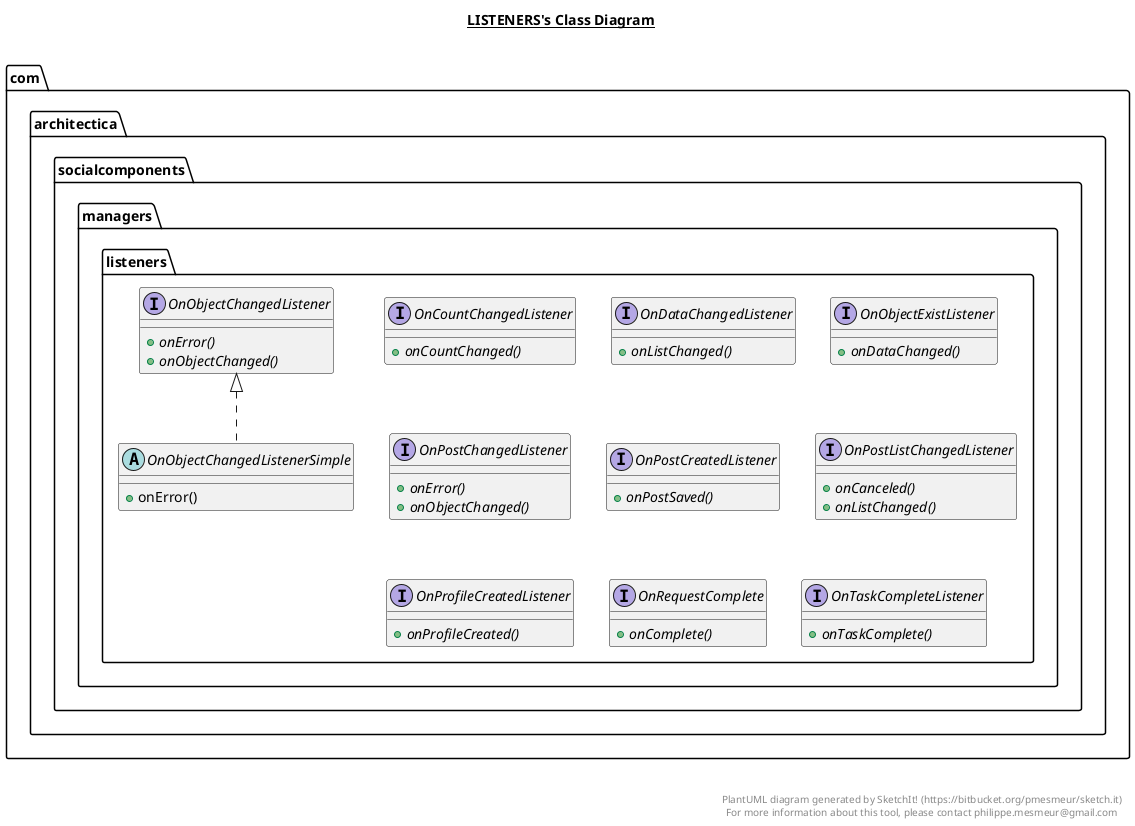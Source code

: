 @startuml

title __LISTENERS's Class Diagram__\n

  namespace com.architectica.socialcomponents {
    namespace managers {
      namespace listeners {
        interface com.architectica.socialcomponents.managers.listeners.OnCountChangedListener {
            {abstract} + onCountChanged()
        }
      }
    }
  }
  

  namespace com.architectica.socialcomponents {
    namespace managers {
      namespace listeners {
        interface com.architectica.socialcomponents.managers.listeners.OnDataChangedListener {
            {abstract} + onListChanged()
        }
      }
    }
  }
  

  namespace com.architectica.socialcomponents {
    namespace managers {
      namespace listeners {
        interface com.architectica.socialcomponents.managers.listeners.OnObjectChangedListener {
            {abstract} + onError()
            {abstract} + onObjectChanged()
        }
      }
    }
  }
  

  namespace com.architectica.socialcomponents {
    namespace managers {
      namespace listeners {
        abstract class com.architectica.socialcomponents.managers.listeners.OnObjectChangedListenerSimple {
            + onError()
        }
      }
    }
  }
  

  namespace com.architectica.socialcomponents {
    namespace managers {
      namespace listeners {
        interface com.architectica.socialcomponents.managers.listeners.OnObjectExistListener {
            {abstract} + onDataChanged()
        }
      }
    }
  }
  

  namespace com.architectica.socialcomponents {
    namespace managers {
      namespace listeners {
        interface com.architectica.socialcomponents.managers.listeners.OnPostChangedListener {
            {abstract} + onError()
            {abstract} + onObjectChanged()
        }
      }
    }
  }
  

  namespace com.architectica.socialcomponents {
    namespace managers {
      namespace listeners {
        interface com.architectica.socialcomponents.managers.listeners.OnPostCreatedListener {
            {abstract} + onPostSaved()
        }
      }
    }
  }
  

  namespace com.architectica.socialcomponents {
    namespace managers {
      namespace listeners {
        interface com.architectica.socialcomponents.managers.listeners.OnPostListChangedListener {
            {abstract} + onCanceled()
            {abstract} + onListChanged()
        }
      }
    }
  }
  

  namespace com.architectica.socialcomponents {
    namespace managers {
      namespace listeners {
        interface com.architectica.socialcomponents.managers.listeners.OnProfileCreatedListener {
            {abstract} + onProfileCreated()
        }
      }
    }
  }
  

  namespace com.architectica.socialcomponents {
    namespace managers {
      namespace listeners {
        interface com.architectica.socialcomponents.managers.listeners.OnRequestComplete {
            {abstract} + onComplete()
        }
      }
    }
  }
  

  namespace com.architectica.socialcomponents {
    namespace managers {
      namespace listeners {
        interface com.architectica.socialcomponents.managers.listeners.OnTaskCompleteListener {
            {abstract} + onTaskComplete()
        }
      }
    }
  }
  

  com.architectica.socialcomponents.managers.listeners.OnObjectChangedListenerSimple .up.|> com.architectica.socialcomponents.managers.listeners.OnObjectChangedListener


right footer


PlantUML diagram generated by SketchIt! (https://bitbucket.org/pmesmeur/sketch.it)
For more information about this tool, please contact philippe.mesmeur@gmail.com
endfooter

@enduml
